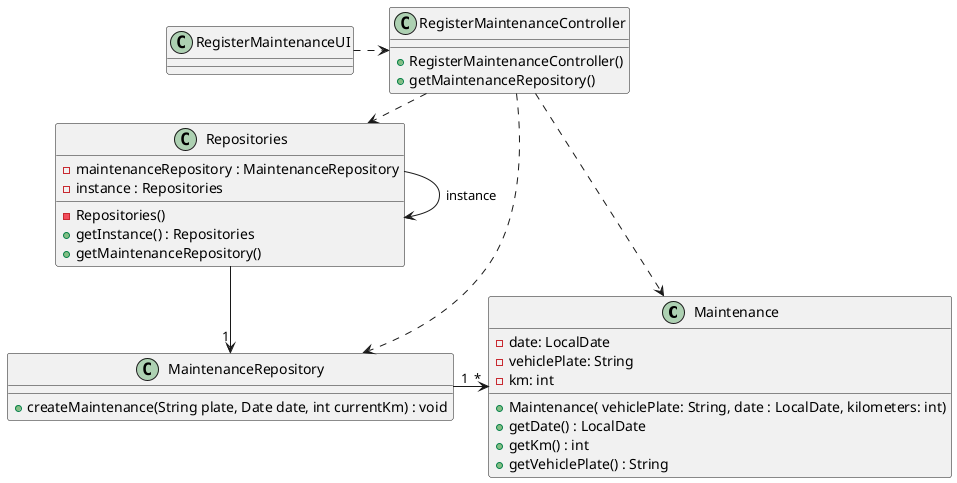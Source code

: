 @startuml
skinparam shadowing false
skinparam line type polyline

'left to right direction

class Maintenance {
    - date: LocalDate
    - vehiclePlate: String
    - km: int

    + Maintenance( vehiclePlate: String, date : LocalDate, kilometers: int)
    + getDate() : LocalDate
    + getKm() : int
    + getVehiclePlate() : String
}


class MaintenanceRepository {
    + createMaintenance(String plate, Date date, int currentKm) : void
}

class Repositories {
-maintenanceRepository : MaintenanceRepository
        - instance : Repositories
        - Repositories()
    + getInstance() : Repositories
    + getMaintenanceRepository()
}

class RegisterMaintenanceController {
    + RegisterMaintenanceController()
    + getMaintenanceRepository()
}

class RegisterMaintenanceUI {
}

Repositories -> Repositories : instance

RegisterMaintenanceUI .> RegisterMaintenanceController

RegisterMaintenanceController .> Repositories

RegisterMaintenanceController ..> MaintenanceRepository

Repositories -> "1" MaintenanceRepository

MaintenanceRepository "1" -> "*" Maintenance


RegisterMaintenanceController ..> Maintenance


@enduml
